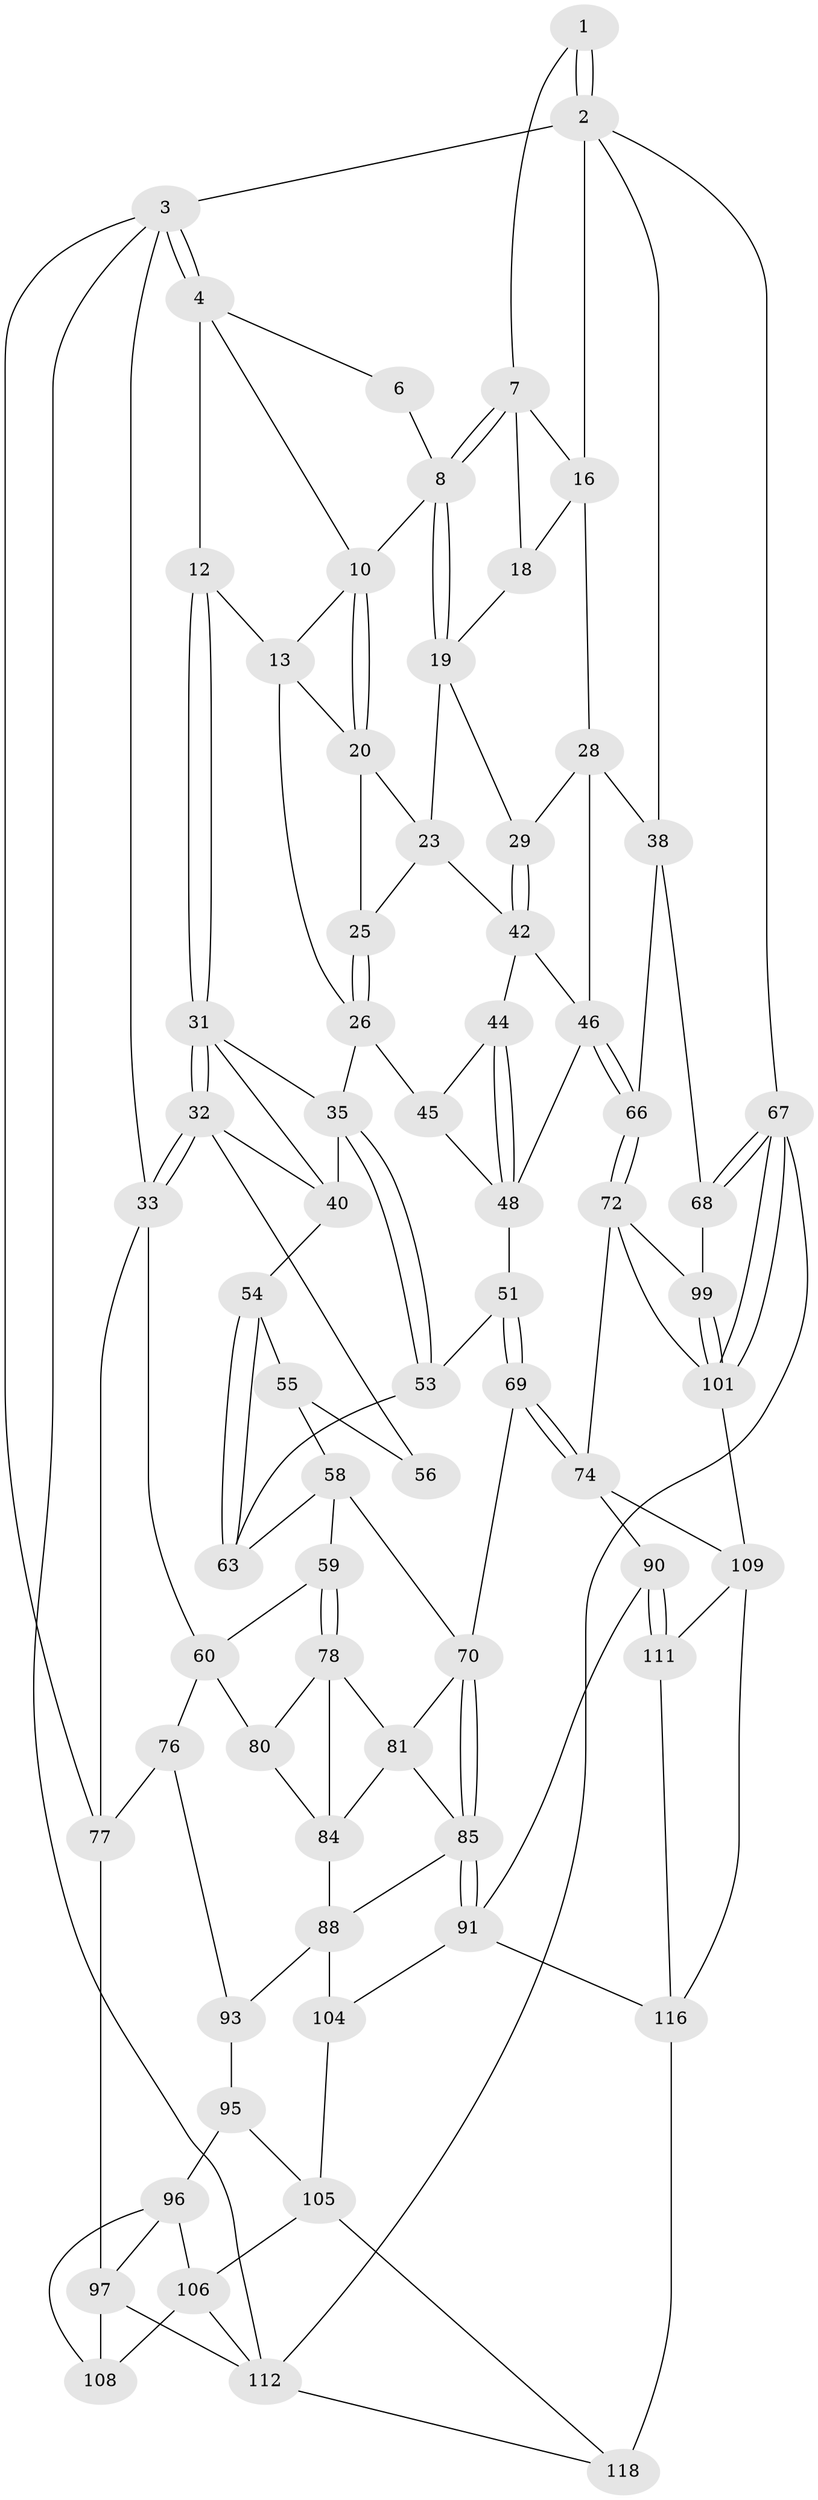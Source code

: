 // original degree distribution, {3: 0.01694915254237288, 6: 0.23728813559322035, 5: 0.4915254237288136, 4: 0.2542372881355932}
// Generated by graph-tools (version 1.1) at 2025/11/02/27/25 16:11:52]
// undirected, 71 vertices, 152 edges
graph export_dot {
graph [start="1"]
  node [color=gray90,style=filled];
  1 [pos="+1+0"];
  2 [pos="+1+0",super="+15"];
  3 [pos="+0+0",super="+34"];
  4 [pos="+0.23447930005413445+0",super="+5"];
  6 [pos="+0.679625227863989+0"];
  7 [pos="+0.847998483942506+0.13532808167417776",super="+17"];
  8 [pos="+0.7912130113004657+0.16508953007293892",super="+9"];
  10 [pos="+0.687915388345198+0.16313252539110387",super="+11"];
  12 [pos="+0.25960008680003605+0.11876379049781392"];
  13 [pos="+0.43521920352600674+0.20242503775128837",super="+14"];
  16 [pos="+1+0.20260689472560062",super="+21"];
  18 [pos="+0.8907104864000042+0.2322133163114301"];
  19 [pos="+0.7976699884603478+0.21473759107652599",super="+22"];
  20 [pos="+0.6417990904011349+0.21050942557615002",super="+24"];
  23 [pos="+0.653983064071788+0.24367085724260945",super="+30"];
  25 [pos="+0.5598503456972127+0.290798347510424"];
  26 [pos="+0.497050323679697+0.3283227263248748",super="+27"];
  28 [pos="+0.9078616854593858+0.2882253505235499",super="+39"];
  29 [pos="+0.8029889237345927+0.3009529441644241"];
  31 [pos="+0.2582454878048867+0.1210826024508687",super="+37"];
  32 [pos="+0.10006313525605277+0.31387504876316596",super="+41"];
  33 [pos="+0+0.39373730127320833",super="+61"];
  35 [pos="+0.45157014400475753+0.38582949167625674",super="+36"];
  38 [pos="+1+0.30157605608363425",super="+65"];
  40 [pos="+0.29351977472877466+0.39277421669890383",super="+49"];
  42 [pos="+0.7770491454180151+0.3666116126918404",super="+43"];
  44 [pos="+0.621943111175809+0.3642962998137926"];
  45 [pos="+0.5016638986064782+0.33106303152242883"];
  46 [pos="+0.8269528215511535+0.49083900384760026",super="+47"];
  48 [pos="+0.6567858188335637+0.525385151652259",super="+50"];
  51 [pos="+0.6160285481287114+0.5665021225091497",super="+52"];
  53 [pos="+0.4684945310581189+0.42440649854285856",super="+62"];
  54 [pos="+0.37038084619124856+0.4758701788827837"];
  55 [pos="+0.3292945243321826+0.47555874302777007",super="+57"];
  56 [pos="+0.25011780656914984+0.4025645389703969"];
  58 [pos="+0.25319107627312265+0.5496743880672693",super="+64"];
  59 [pos="+0.1886214728189186+0.5767237316993189"];
  60 [pos="+0.1827629155562598+0.5753676983832795",super="+75"];
  63 [pos="+0.3838150843559429+0.5760081745091084"];
  66 [pos="+0.9234146079949617+0.5786846662245055"];
  67 [pos="+1+1"];
  68 [pos="+1+0.8462910693338815"];
  69 [pos="+0.5993409118465528+0.6559898097425585"];
  70 [pos="+0.3999284207904959+0.6556425675418338",super="+71"];
  72 [pos="+0.8480836042738225+0.7182985887794039",super="+73"];
  74 [pos="+0.6332373888280827+0.7489858605296764",super="+89"];
  76 [pos="+0.1196670835292688+0.7445811003341144"];
  77 [pos="+0.08109175385844158+0.7213394062697344",super="+82"];
  78 [pos="+0.21224365836385156+0.6234510190788046",super="+79"];
  80 [pos="+0.1676380398508508+0.743090827130045"];
  81 [pos="+0.2919214815026045+0.6897067279766469",super="+83"];
  84 [pos="+0.23145857989214838+0.7098423216074001",super="+87"];
  85 [pos="+0.41309605853543196+0.8400875790134248",super="+86"];
  88 [pos="+0.24630208494543973+0.7999035051363678",super="+92"];
  90 [pos="+0.521536298541117+0.8056875951732433"];
  91 [pos="+0.41585601812897505+0.8441199614848277",super="+103"];
  93 [pos="+0.1794616675635797+0.8847074905341015",super="+94"];
  95 [pos="+0.07991875677199414+0.8193026775115234",super="+100"];
  96 [pos="+0.04682141216911873+0.8341967113698839",super="+107"];
  97 [pos="+0.042444691876308574+0.8345931239605489",super="+98"];
  99 [pos="+0.9184666465136115+0.797176268395923"];
  101 [pos="+0.9406765229270042+1",super="+102"];
  104 [pos="+0.31224719464573164+0.9283488647333218"];
  105 [pos="+0.15462648783118854+0.9120376019552764",super="+115"];
  106 [pos="+0.12829860785022904+0.9225931716540546",super="+113"];
  108 [pos="+0.017419347503782524+0.8993428152722882"];
  109 [pos="+0.7495215450906302+1",super="+110"];
  111 [pos="+0.5575400230385974+0.9390939371535795"];
  112 [pos="+0+1",super="+114"];
  116 [pos="+0.4259117267415537+0.8683167230936965",super="+117"];
  118 [pos="+0.2865607336279832+1"];
  1 -- 2;
  1 -- 2;
  1 -- 7;
  2 -- 3;
  2 -- 67;
  2 -- 16;
  2 -- 38;
  3 -- 4;
  3 -- 4;
  3 -- 33;
  3 -- 77;
  3 -- 112;
  4 -- 12;
  4 -- 6;
  4 -- 10;
  6 -- 8;
  7 -- 8;
  7 -- 8;
  7 -- 16;
  7 -- 18;
  8 -- 19;
  8 -- 19;
  8 -- 10;
  10 -- 20;
  10 -- 20;
  10 -- 13;
  12 -- 13;
  12 -- 31;
  12 -- 31;
  13 -- 20;
  13 -- 26;
  16 -- 18;
  16 -- 28;
  18 -- 19;
  19 -- 29;
  19 -- 23;
  20 -- 25;
  20 -- 23;
  23 -- 25;
  23 -- 42;
  25 -- 26;
  25 -- 26;
  26 -- 45;
  26 -- 35;
  28 -- 29;
  28 -- 46;
  28 -- 38;
  29 -- 42;
  29 -- 42;
  31 -- 32;
  31 -- 32;
  31 -- 40;
  31 -- 35;
  32 -- 33;
  32 -- 33;
  32 -- 40;
  32 -- 56;
  33 -- 60;
  33 -- 77;
  35 -- 53;
  35 -- 53;
  35 -- 40;
  38 -- 66;
  38 -- 68;
  40 -- 54;
  42 -- 46;
  42 -- 44;
  44 -- 45;
  44 -- 48;
  44 -- 48;
  45 -- 48;
  46 -- 66;
  46 -- 66;
  46 -- 48;
  48 -- 51;
  51 -- 69;
  51 -- 69;
  51 -- 53 [weight=2];
  53 -- 63;
  54 -- 55;
  54 -- 63;
  54 -- 63;
  55 -- 56 [weight=2];
  55 -- 58;
  58 -- 59;
  58 -- 63;
  58 -- 70;
  59 -- 60;
  59 -- 78;
  59 -- 78;
  60 -- 80;
  60 -- 76;
  66 -- 72;
  66 -- 72;
  67 -- 68;
  67 -- 68;
  67 -- 101;
  67 -- 101;
  67 -- 112;
  68 -- 99;
  69 -- 70;
  69 -- 74;
  69 -- 74;
  70 -- 85;
  70 -- 85;
  70 -- 81;
  72 -- 99;
  72 -- 74;
  72 -- 101;
  74 -- 109;
  74 -- 90;
  76 -- 77;
  76 -- 93;
  77 -- 97;
  78 -- 81;
  78 -- 80;
  78 -- 84;
  80 -- 84;
  81 -- 84;
  81 -- 85;
  84 -- 88;
  85 -- 91;
  85 -- 91;
  85 -- 88;
  88 -- 104;
  88 -- 93;
  90 -- 91;
  90 -- 111;
  90 -- 111;
  91 -- 104;
  91 -- 116;
  93 -- 95 [weight=2];
  95 -- 96;
  95 -- 105;
  96 -- 97;
  96 -- 106;
  96 -- 108;
  97 -- 108;
  97 -- 112;
  99 -- 101;
  99 -- 101;
  101 -- 109;
  104 -- 105;
  105 -- 106;
  105 -- 118;
  106 -- 112;
  106 -- 108;
  109 -- 111;
  109 -- 116;
  111 -- 116;
  112 -- 118;
  116 -- 118;
}
